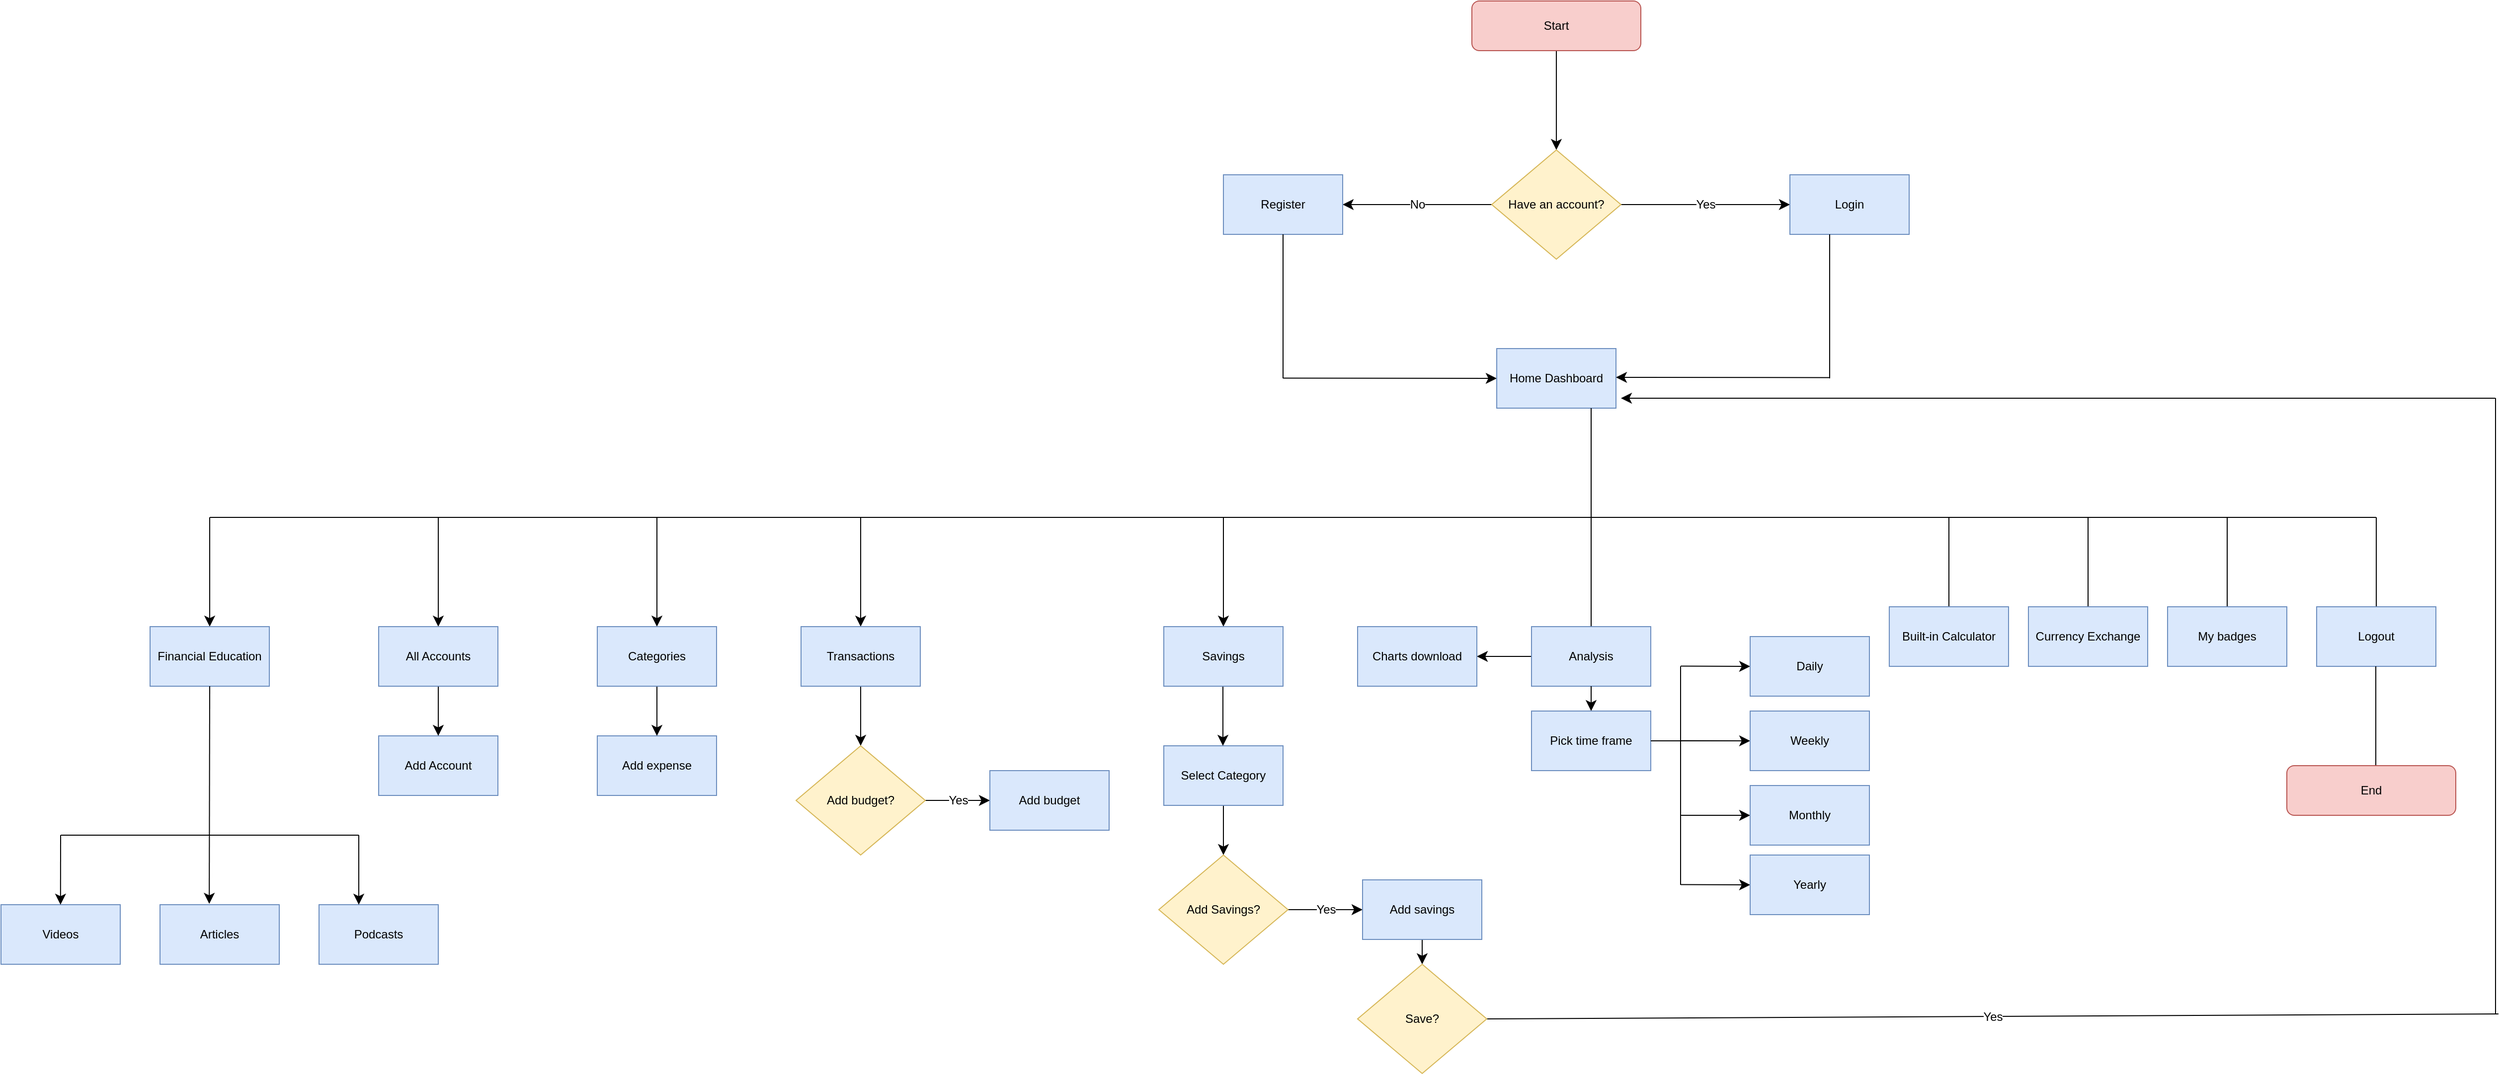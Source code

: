 <mxfile version="26.1.1">
  <diagram name="Page-1" id="t8hOuBsWLFm7wDWejeqC">
    <mxGraphModel dx="6669" dy="2351" grid="1" gridSize="10" guides="1" tooltips="1" connect="1" arrows="1" fold="1" page="0" pageScale="1" pageWidth="850" pageHeight="1100" math="0" shadow="0">
      <root>
        <mxCell id="0" />
        <mxCell id="1" parent="0" />
        <mxCell id="HX4Neu3e52eezReKFDbQ-5" value="" style="edgeStyle=none;curved=1;rounded=0;orthogonalLoop=1;jettySize=auto;html=1;fontSize=12;startSize=8;endSize=8;" edge="1" parent="1" source="HX4Neu3e52eezReKFDbQ-3" target="HX4Neu3e52eezReKFDbQ-4">
          <mxGeometry relative="1" as="geometry" />
        </mxCell>
        <mxCell id="HX4Neu3e52eezReKFDbQ-3" value="Start" style="rounded=1;whiteSpace=wrap;html=1;fillColor=#f8cecc;strokeColor=#b85450;" vertex="1" parent="1">
          <mxGeometry x="-810" y="-400" width="170" height="50" as="geometry" />
        </mxCell>
        <mxCell id="HX4Neu3e52eezReKFDbQ-8" value="No" style="edgeStyle=none;curved=1;rounded=0;orthogonalLoop=1;jettySize=auto;html=1;exitX=0;exitY=0.5;exitDx=0;exitDy=0;entryX=1;entryY=0.5;entryDx=0;entryDy=0;fontSize=12;startSize=8;endSize=8;" edge="1" parent="1" source="HX4Neu3e52eezReKFDbQ-4" target="HX4Neu3e52eezReKFDbQ-7">
          <mxGeometry relative="1" as="geometry" />
        </mxCell>
        <mxCell id="HX4Neu3e52eezReKFDbQ-10" value="Yes" style="edgeStyle=none;curved=1;rounded=0;orthogonalLoop=1;jettySize=auto;html=1;exitX=1;exitY=0.5;exitDx=0;exitDy=0;entryX=0;entryY=0.5;entryDx=0;entryDy=0;fontSize=12;startSize=8;endSize=8;" edge="1" parent="1" source="HX4Neu3e52eezReKFDbQ-4" target="HX4Neu3e52eezReKFDbQ-9">
          <mxGeometry relative="1" as="geometry" />
        </mxCell>
        <mxCell id="HX4Neu3e52eezReKFDbQ-4" value="Have an account?" style="rhombus;whiteSpace=wrap;html=1;fillColor=#fff2cc;strokeColor=#d6b656;" vertex="1" parent="1">
          <mxGeometry x="-790" y="-250" width="130" height="110" as="geometry" />
        </mxCell>
        <mxCell id="HX4Neu3e52eezReKFDbQ-7" value="Register" style="rounded=0;whiteSpace=wrap;html=1;fillColor=#dae8fc;strokeColor=#6c8ebf;" vertex="1" parent="1">
          <mxGeometry x="-1060" y="-225" width="120" height="60" as="geometry" />
        </mxCell>
        <mxCell id="HX4Neu3e52eezReKFDbQ-9" value="Login" style="rounded=0;whiteSpace=wrap;html=1;fillColor=#dae8fc;strokeColor=#6c8ebf;" vertex="1" parent="1">
          <mxGeometry x="-490" y="-225" width="120" height="60" as="geometry" />
        </mxCell>
        <mxCell id="HX4Neu3e52eezReKFDbQ-15" style="edgeStyle=none;curved=1;rounded=0;orthogonalLoop=1;jettySize=auto;html=1;exitX=0;exitY=0.5;exitDx=0;exitDy=0;fontSize=12;startSize=8;endSize=8;startArrow=classic;startFill=1;endArrow=none;" edge="1" parent="1" source="HX4Neu3e52eezReKFDbQ-12">
          <mxGeometry relative="1" as="geometry">
            <mxPoint x="-1000.0" y="-20.25" as="targetPoint" />
          </mxGeometry>
        </mxCell>
        <mxCell id="HX4Neu3e52eezReKFDbQ-50" style="edgeStyle=none;curved=1;rounded=0;orthogonalLoop=1;jettySize=auto;html=1;exitX=0.75;exitY=1;exitDx=0;exitDy=0;fontSize=12;startSize=8;endSize=8;startArrow=none;startFill=0;endArrow=none;" edge="1" parent="1">
          <mxGeometry relative="1" as="geometry">
            <mxPoint x="220" y="620" as="targetPoint" />
            <mxPoint x="220" as="sourcePoint" />
          </mxGeometry>
        </mxCell>
        <mxCell id="HX4Neu3e52eezReKFDbQ-12" value="Home Dashboard" style="rounded=0;whiteSpace=wrap;html=1;fillColor=#dae8fc;strokeColor=#6c8ebf;" vertex="1" parent="1">
          <mxGeometry x="-785" y="-50" width="120" height="60" as="geometry" />
        </mxCell>
        <mxCell id="HX4Neu3e52eezReKFDbQ-14" value="" style="endArrow=none;html=1;rounded=0;fontSize=12;startSize=8;endSize=8;curved=1;entryX=0.5;entryY=1;entryDx=0;entryDy=0;" edge="1" parent="1" target="HX4Neu3e52eezReKFDbQ-7">
          <mxGeometry width="50" height="50" relative="1" as="geometry">
            <mxPoint x="-1000" y="-20" as="sourcePoint" />
            <mxPoint x="-1000" y="-170" as="targetPoint" />
          </mxGeometry>
        </mxCell>
        <mxCell id="HX4Neu3e52eezReKFDbQ-16" style="edgeStyle=none;curved=1;rounded=0;orthogonalLoop=1;jettySize=auto;html=1;exitX=0;exitY=0.5;exitDx=0;exitDy=0;fontSize=12;startSize=8;endSize=8;startArrow=none;startFill=0;endArrow=classic;endFill=1;" edge="1" parent="1">
          <mxGeometry relative="1" as="geometry">
            <mxPoint x="-665.0" y="-21" as="targetPoint" />
            <mxPoint x="-450" y="-20.75" as="sourcePoint" />
          </mxGeometry>
        </mxCell>
        <mxCell id="HX4Neu3e52eezReKFDbQ-17" value="" style="endArrow=none;html=1;rounded=0;fontSize=12;startSize=8;endSize=8;curved=1;entryX=0.5;entryY=1;entryDx=0;entryDy=0;" edge="1" parent="1">
          <mxGeometry width="50" height="50" relative="1" as="geometry">
            <mxPoint x="-450" y="-20" as="sourcePoint" />
            <mxPoint x="-450" y="-165" as="targetPoint" />
          </mxGeometry>
        </mxCell>
        <mxCell id="HX4Neu3e52eezReKFDbQ-18" value="" style="endArrow=none;html=1;rounded=0;fontSize=12;startSize=8;endSize=8;curved=1;entryX=0.5;entryY=1;entryDx=0;entryDy=0;exitX=0.5;exitY=0;exitDx=0;exitDy=0;" edge="1" parent="1" source="HX4Neu3e52eezReKFDbQ-53">
          <mxGeometry width="50" height="50" relative="1" as="geometry">
            <mxPoint x="-690" y="120" as="sourcePoint" />
            <mxPoint x="-690" y="10" as="targetPoint" />
          </mxGeometry>
        </mxCell>
        <mxCell id="HX4Neu3e52eezReKFDbQ-19" style="edgeStyle=none;curved=1;rounded=0;orthogonalLoop=1;jettySize=auto;html=1;fontSize=12;startSize=8;endSize=8;startArrow=none;startFill=0;endArrow=none;" edge="1" parent="1">
          <mxGeometry relative="1" as="geometry">
            <mxPoint x="-2080" y="120" as="targetPoint" />
            <mxPoint x="100" y="120" as="sourcePoint" />
          </mxGeometry>
        </mxCell>
        <mxCell id="HX4Neu3e52eezReKFDbQ-20" value="" style="endArrow=none;html=1;rounded=0;fontSize=12;startSize=8;endSize=8;curved=1;entryX=0.5;entryY=1;entryDx=0;entryDy=0;endFill=1;startFill=1;startArrow=classic;" edge="1" parent="1">
          <mxGeometry width="50" height="50" relative="1" as="geometry">
            <mxPoint x="-1850" y="230" as="sourcePoint" />
            <mxPoint x="-1850" y="120" as="targetPoint" />
          </mxGeometry>
        </mxCell>
        <mxCell id="HX4Neu3e52eezReKFDbQ-21" value="Add Account" style="rounded=0;whiteSpace=wrap;html=1;fillColor=#dae8fc;strokeColor=#6c8ebf;" vertex="1" parent="1">
          <mxGeometry x="-1910" y="340" width="120" height="60" as="geometry" />
        </mxCell>
        <mxCell id="HX4Neu3e52eezReKFDbQ-25" value="" style="edgeStyle=none;curved=1;rounded=0;orthogonalLoop=1;jettySize=auto;html=1;fontSize=12;startSize=8;endSize=8;" edge="1" parent="1" source="HX4Neu3e52eezReKFDbQ-22" target="HX4Neu3e52eezReKFDbQ-21">
          <mxGeometry relative="1" as="geometry" />
        </mxCell>
        <mxCell id="HX4Neu3e52eezReKFDbQ-22" value="All Accounts" style="rounded=0;whiteSpace=wrap;html=1;fillColor=#dae8fc;strokeColor=#6c8ebf;" vertex="1" parent="1">
          <mxGeometry x="-1910" y="230" width="120" height="60" as="geometry" />
        </mxCell>
        <mxCell id="HX4Neu3e52eezReKFDbQ-26" value="" style="endArrow=none;html=1;rounded=0;fontSize=12;startSize=8;endSize=8;curved=1;entryX=0.5;entryY=1;entryDx=0;entryDy=0;endFill=1;startFill=1;startArrow=classic;" edge="1" parent="1">
          <mxGeometry width="50" height="50" relative="1" as="geometry">
            <mxPoint x="-1630" y="230" as="sourcePoint" />
            <mxPoint x="-1630" y="120" as="targetPoint" />
          </mxGeometry>
        </mxCell>
        <mxCell id="HX4Neu3e52eezReKFDbQ-27" value="Add expense" style="rounded=0;whiteSpace=wrap;html=1;fillColor=#dae8fc;strokeColor=#6c8ebf;" vertex="1" parent="1">
          <mxGeometry x="-1690" y="340" width="120" height="60" as="geometry" />
        </mxCell>
        <mxCell id="HX4Neu3e52eezReKFDbQ-28" value="" style="edgeStyle=none;curved=1;rounded=0;orthogonalLoop=1;jettySize=auto;html=1;fontSize=12;startSize=8;endSize=8;" edge="1" parent="1" source="HX4Neu3e52eezReKFDbQ-29" target="HX4Neu3e52eezReKFDbQ-27">
          <mxGeometry relative="1" as="geometry" />
        </mxCell>
        <mxCell id="HX4Neu3e52eezReKFDbQ-29" value="Categories" style="rounded=0;whiteSpace=wrap;html=1;fillColor=#dae8fc;strokeColor=#6c8ebf;" vertex="1" parent="1">
          <mxGeometry x="-1690" y="230" width="120" height="60" as="geometry" />
        </mxCell>
        <mxCell id="HX4Neu3e52eezReKFDbQ-30" value="" style="endArrow=none;html=1;rounded=0;fontSize=12;startSize=8;endSize=8;curved=1;entryX=0.5;entryY=1;entryDx=0;entryDy=0;endFill=1;startFill=1;startArrow=classic;" edge="1" parent="1">
          <mxGeometry width="50" height="50" relative="1" as="geometry">
            <mxPoint x="-1425" y="230" as="sourcePoint" />
            <mxPoint x="-1425" y="120" as="targetPoint" />
          </mxGeometry>
        </mxCell>
        <mxCell id="HX4Neu3e52eezReKFDbQ-36" value="Yes" style="edgeStyle=none;curved=1;rounded=0;orthogonalLoop=1;jettySize=auto;html=1;fontSize=12;startSize=8;endSize=8;startArrow=classic;startFill=1;endArrow=none;" edge="1" parent="1" source="HX4Neu3e52eezReKFDbQ-31" target="HX4Neu3e52eezReKFDbQ-34">
          <mxGeometry relative="1" as="geometry" />
        </mxCell>
        <mxCell id="HX4Neu3e52eezReKFDbQ-31" value="Add budget" style="rounded=0;whiteSpace=wrap;html=1;fillColor=#dae8fc;strokeColor=#6c8ebf;" vertex="1" parent="1">
          <mxGeometry x="-1295" y="375" width="120" height="60" as="geometry" />
        </mxCell>
        <mxCell id="HX4Neu3e52eezReKFDbQ-35" value="" style="edgeStyle=none;curved=1;rounded=0;orthogonalLoop=1;jettySize=auto;html=1;fontSize=12;startSize=8;endSize=8;" edge="1" parent="1" source="HX4Neu3e52eezReKFDbQ-33" target="HX4Neu3e52eezReKFDbQ-34">
          <mxGeometry relative="1" as="geometry" />
        </mxCell>
        <mxCell id="HX4Neu3e52eezReKFDbQ-33" value="Transactions" style="rounded=0;whiteSpace=wrap;html=1;fillColor=#dae8fc;strokeColor=#6c8ebf;" vertex="1" parent="1">
          <mxGeometry x="-1485" y="230" width="120" height="60" as="geometry" />
        </mxCell>
        <mxCell id="HX4Neu3e52eezReKFDbQ-34" value="Add budget?" style="rhombus;whiteSpace=wrap;html=1;fillColor=#fff2cc;strokeColor=#d6b656;" vertex="1" parent="1">
          <mxGeometry x="-1490" y="350" width="130" height="110" as="geometry" />
        </mxCell>
        <mxCell id="HX4Neu3e52eezReKFDbQ-37" value="" style="endArrow=none;html=1;rounded=0;fontSize=12;startSize=8;endSize=8;curved=1;entryX=0.5;entryY=1;entryDx=0;entryDy=0;endFill=1;startFill=1;startArrow=classic;" edge="1" parent="1">
          <mxGeometry width="50" height="50" relative="1" as="geometry">
            <mxPoint x="-1060" y="230" as="sourcePoint" />
            <mxPoint x="-1060" y="120" as="targetPoint" />
          </mxGeometry>
        </mxCell>
        <mxCell id="HX4Neu3e52eezReKFDbQ-38" value="Yes" style="edgeStyle=none;curved=1;rounded=0;orthogonalLoop=1;jettySize=auto;html=1;fontSize=12;startSize=8;endSize=8;startArrow=classic;startFill=1;endArrow=none;" edge="1" parent="1" source="HX4Neu3e52eezReKFDbQ-44" target="HX4Neu3e52eezReKFDbQ-42">
          <mxGeometry relative="1" as="geometry">
            <mxPoint x="-925" y="515" as="sourcePoint" />
          </mxGeometry>
        </mxCell>
        <mxCell id="HX4Neu3e52eezReKFDbQ-43" value="" style="edgeStyle=none;curved=1;rounded=0;orthogonalLoop=1;jettySize=auto;html=1;fontSize=12;startSize=8;endSize=8;" edge="1" parent="1" source="HX4Neu3e52eezReKFDbQ-39" target="HX4Neu3e52eezReKFDbQ-42">
          <mxGeometry relative="1" as="geometry" />
        </mxCell>
        <mxCell id="HX4Neu3e52eezReKFDbQ-39" value="Select Category" style="rounded=0;whiteSpace=wrap;html=1;fillColor=#dae8fc;strokeColor=#6c8ebf;" vertex="1" parent="1">
          <mxGeometry x="-1120" y="350" width="120" height="60" as="geometry" />
        </mxCell>
        <mxCell id="HX4Neu3e52eezReKFDbQ-40" value="" style="edgeStyle=none;curved=1;rounded=0;orthogonalLoop=1;jettySize=auto;html=1;fontSize=12;startSize=8;endSize=8;" edge="1" parent="1">
          <mxGeometry relative="1" as="geometry">
            <mxPoint x="-1060.5" y="290" as="sourcePoint" />
            <mxPoint x="-1060.5" y="350" as="targetPoint" />
          </mxGeometry>
        </mxCell>
        <mxCell id="HX4Neu3e52eezReKFDbQ-41" value="Savings" style="rounded=0;whiteSpace=wrap;html=1;fillColor=#dae8fc;strokeColor=#6c8ebf;" vertex="1" parent="1">
          <mxGeometry x="-1120" y="230" width="120" height="60" as="geometry" />
        </mxCell>
        <mxCell id="HX4Neu3e52eezReKFDbQ-42" value="Add Savings?" style="rhombus;whiteSpace=wrap;html=1;fillColor=#fff2cc;strokeColor=#d6b656;" vertex="1" parent="1">
          <mxGeometry x="-1125" y="460" width="130" height="110" as="geometry" />
        </mxCell>
        <mxCell id="HX4Neu3e52eezReKFDbQ-46" style="edgeStyle=none;curved=1;rounded=0;orthogonalLoop=1;jettySize=auto;html=1;exitX=0.5;exitY=1;exitDx=0;exitDy=0;entryX=0.5;entryY=0;entryDx=0;entryDy=0;fontSize=12;startSize=8;endSize=8;" edge="1" parent="1" source="HX4Neu3e52eezReKFDbQ-44" target="HX4Neu3e52eezReKFDbQ-45">
          <mxGeometry relative="1" as="geometry" />
        </mxCell>
        <mxCell id="HX4Neu3e52eezReKFDbQ-44" value="Add savings" style="rounded=0;whiteSpace=wrap;html=1;fillColor=#dae8fc;strokeColor=#6c8ebf;" vertex="1" parent="1">
          <mxGeometry x="-920" y="485" width="120" height="60" as="geometry" />
        </mxCell>
        <mxCell id="HX4Neu3e52eezReKFDbQ-51" value="Yes" style="edgeStyle=none;curved=1;rounded=0;orthogonalLoop=1;jettySize=auto;html=1;exitX=1;exitY=0.5;exitDx=0;exitDy=0;fontSize=12;startSize=8;endSize=8;endArrow=none;startFill=0;" edge="1" parent="1" source="HX4Neu3e52eezReKFDbQ-45">
          <mxGeometry relative="1" as="geometry">
            <mxPoint x="223" y="620" as="targetPoint" />
          </mxGeometry>
        </mxCell>
        <mxCell id="HX4Neu3e52eezReKFDbQ-45" value="Save?" style="rhombus;whiteSpace=wrap;html=1;fillColor=#fff2cc;strokeColor=#d6b656;" vertex="1" parent="1">
          <mxGeometry x="-925" y="570" width="130" height="110" as="geometry" />
        </mxCell>
        <mxCell id="HX4Neu3e52eezReKFDbQ-52" style="edgeStyle=none;curved=1;rounded=0;orthogonalLoop=1;jettySize=auto;html=1;fontSize=12;startSize=8;endSize=8;startArrow=classic;startFill=1;endArrow=none;" edge="1" parent="1">
          <mxGeometry relative="1" as="geometry">
            <mxPoint x="220" as="targetPoint" />
            <mxPoint x="-660" as="sourcePoint" />
          </mxGeometry>
        </mxCell>
        <mxCell id="HX4Neu3e52eezReKFDbQ-98" value="" style="edgeStyle=none;curved=1;rounded=0;orthogonalLoop=1;jettySize=auto;html=1;fontSize=12;startSize=8;endSize=8;" edge="1" parent="1" source="HX4Neu3e52eezReKFDbQ-53" target="HX4Neu3e52eezReKFDbQ-97">
          <mxGeometry relative="1" as="geometry" />
        </mxCell>
        <mxCell id="HX4Neu3e52eezReKFDbQ-53" value="Analysis" style="rounded=0;whiteSpace=wrap;html=1;fillColor=#dae8fc;strokeColor=#6c8ebf;" vertex="1" parent="1">
          <mxGeometry x="-750" y="230" width="120" height="60" as="geometry" />
        </mxCell>
        <mxCell id="HX4Neu3e52eezReKFDbQ-54" style="edgeStyle=none;curved=1;rounded=0;orthogonalLoop=1;jettySize=auto;html=1;exitX=0.5;exitY=1;exitDx=0;exitDy=0;entryX=0.5;entryY=0;entryDx=0;entryDy=0;fontSize=12;startSize=8;endSize=8;" edge="1" parent="1">
          <mxGeometry relative="1" as="geometry">
            <mxPoint x="-690" y="290" as="sourcePoint" />
            <mxPoint x="-690" y="315.0" as="targetPoint" />
          </mxGeometry>
        </mxCell>
        <mxCell id="HX4Neu3e52eezReKFDbQ-76" style="edgeStyle=none;curved=1;rounded=0;orthogonalLoop=1;jettySize=auto;html=1;exitX=0;exitY=0.5;exitDx=0;exitDy=0;fontSize=12;startSize=8;endSize=8;endArrow=none;startFill=1;startArrow=classic;" edge="1" parent="1" source="HX4Neu3e52eezReKFDbQ-56">
          <mxGeometry relative="1" as="geometry">
            <mxPoint x="-600.0" y="269.69" as="targetPoint" />
          </mxGeometry>
        </mxCell>
        <mxCell id="HX4Neu3e52eezReKFDbQ-56" value="Daily" style="rounded=0;whiteSpace=wrap;html=1;fillColor=#dae8fc;strokeColor=#6c8ebf;" vertex="1" parent="1">
          <mxGeometry x="-530" y="240" width="120" height="60" as="geometry" />
        </mxCell>
        <mxCell id="HX4Neu3e52eezReKFDbQ-75" style="edgeStyle=none;curved=1;rounded=0;orthogonalLoop=1;jettySize=auto;html=1;exitX=0;exitY=0.5;exitDx=0;exitDy=0;fontSize=12;startSize=8;endSize=8;endArrow=none;startFill=1;startArrow=classic;" edge="1" parent="1" source="HX4Neu3e52eezReKFDbQ-57">
          <mxGeometry relative="1" as="geometry">
            <mxPoint x="-600.0" y="344.862" as="targetPoint" />
          </mxGeometry>
        </mxCell>
        <mxCell id="HX4Neu3e52eezReKFDbQ-57" value="Weekly" style="rounded=0;whiteSpace=wrap;html=1;fillColor=#dae8fc;strokeColor=#6c8ebf;" vertex="1" parent="1">
          <mxGeometry x="-530" y="315" width="120" height="60" as="geometry" />
        </mxCell>
        <mxCell id="HX4Neu3e52eezReKFDbQ-73" style="edgeStyle=none;curved=1;rounded=0;orthogonalLoop=1;jettySize=auto;html=1;exitX=0;exitY=0.5;exitDx=0;exitDy=0;fontSize=12;startSize=8;endSize=8;endArrow=none;startFill=1;startArrow=classic;" edge="1" parent="1" source="HX4Neu3e52eezReKFDbQ-58">
          <mxGeometry relative="1" as="geometry">
            <mxPoint x="-600.0" y="420.034" as="targetPoint" />
          </mxGeometry>
        </mxCell>
        <mxCell id="HX4Neu3e52eezReKFDbQ-58" value="Monthly" style="rounded=0;whiteSpace=wrap;html=1;fillColor=#dae8fc;strokeColor=#6c8ebf;" vertex="1" parent="1">
          <mxGeometry x="-530" y="390" width="120" height="60" as="geometry" />
        </mxCell>
        <mxCell id="HX4Neu3e52eezReKFDbQ-74" style="edgeStyle=none;curved=1;rounded=0;orthogonalLoop=1;jettySize=auto;html=1;exitX=0;exitY=0.5;exitDx=0;exitDy=0;fontSize=12;startSize=8;endSize=8;endArrow=none;startFill=1;startArrow=classic;" edge="1" parent="1" source="HX4Neu3e52eezReKFDbQ-59">
          <mxGeometry relative="1" as="geometry">
            <mxPoint x="-600.0" y="489.69" as="targetPoint" />
          </mxGeometry>
        </mxCell>
        <mxCell id="HX4Neu3e52eezReKFDbQ-59" value="Yearly" style="rounded=0;whiteSpace=wrap;html=1;fillColor=#dae8fc;strokeColor=#6c8ebf;" vertex="1" parent="1">
          <mxGeometry x="-530" y="460" width="120" height="60" as="geometry" />
        </mxCell>
        <mxCell id="HX4Neu3e52eezReKFDbQ-64" value="Pick time frame" style="rounded=0;whiteSpace=wrap;html=1;fillColor=#dae8fc;strokeColor=#6c8ebf;" vertex="1" parent="1">
          <mxGeometry x="-750" y="315" width="120" height="60" as="geometry" />
        </mxCell>
        <mxCell id="HX4Neu3e52eezReKFDbQ-67" value="" style="endArrow=none;html=1;rounded=0;fontSize=12;startSize=8;endSize=8;curved=1;exitX=1;exitY=0.5;exitDx=0;exitDy=0;" edge="1" parent="1" source="HX4Neu3e52eezReKFDbQ-64">
          <mxGeometry width="50" height="50" relative="1" as="geometry">
            <mxPoint x="-660" y="345.21" as="sourcePoint" />
            <mxPoint x="-540" y="345" as="targetPoint" />
          </mxGeometry>
        </mxCell>
        <mxCell id="HX4Neu3e52eezReKFDbQ-71" value="" style="endArrow=none;html=1;rounded=0;fontSize=12;startSize=8;endSize=8;curved=1;" edge="1" parent="1">
          <mxGeometry width="50" height="50" relative="1" as="geometry">
            <mxPoint x="-600" y="490" as="sourcePoint" />
            <mxPoint x="-600" y="270" as="targetPoint" />
          </mxGeometry>
        </mxCell>
        <mxCell id="HX4Neu3e52eezReKFDbQ-77" value="" style="endArrow=none;html=1;rounded=0;fontSize=12;startSize=8;endSize=8;curved=1;exitX=0.5;exitY=0;exitDx=0;exitDy=0;" edge="1" parent="1">
          <mxGeometry width="50" height="50" relative="1" as="geometry">
            <mxPoint x="-330" y="220" as="sourcePoint" />
            <mxPoint x="-330" y="120" as="targetPoint" />
          </mxGeometry>
        </mxCell>
        <mxCell id="HX4Neu3e52eezReKFDbQ-78" value="Built-in Calculator" style="rounded=0;whiteSpace=wrap;html=1;fillColor=#dae8fc;strokeColor=#6c8ebf;" vertex="1" parent="1">
          <mxGeometry x="-390" y="210" width="120" height="60" as="geometry" />
        </mxCell>
        <mxCell id="HX4Neu3e52eezReKFDbQ-79" value="" style="endArrow=none;html=1;rounded=0;fontSize=12;startSize=8;endSize=8;curved=1;exitX=0.5;exitY=0;exitDx=0;exitDy=0;" edge="1" parent="1">
          <mxGeometry width="50" height="50" relative="1" as="geometry">
            <mxPoint x="-190" y="220" as="sourcePoint" />
            <mxPoint x="-190" y="120" as="targetPoint" />
          </mxGeometry>
        </mxCell>
        <mxCell id="HX4Neu3e52eezReKFDbQ-80" value="Currency Exchange" style="rounded=0;whiteSpace=wrap;html=1;fillColor=#dae8fc;strokeColor=#6c8ebf;" vertex="1" parent="1">
          <mxGeometry x="-250" y="210" width="120" height="60" as="geometry" />
        </mxCell>
        <mxCell id="HX4Neu3e52eezReKFDbQ-85" value="" style="endArrow=none;html=1;rounded=0;fontSize=12;startSize=8;endSize=8;curved=1;entryX=0.5;entryY=1;entryDx=0;entryDy=0;endFill=1;startFill=1;startArrow=classic;" edge="1" parent="1">
          <mxGeometry width="50" height="50" relative="1" as="geometry">
            <mxPoint x="-2080" y="230" as="sourcePoint" />
            <mxPoint x="-2080" y="120" as="targetPoint" />
          </mxGeometry>
        </mxCell>
        <mxCell id="HX4Neu3e52eezReKFDbQ-88" value="Financial Education" style="rounded=0;whiteSpace=wrap;html=1;fillColor=#dae8fc;strokeColor=#6c8ebf;" vertex="1" parent="1">
          <mxGeometry x="-2140" y="230" width="120" height="60" as="geometry" />
        </mxCell>
        <mxCell id="HX4Neu3e52eezReKFDbQ-89" value="Videos" style="rounded=0;whiteSpace=wrap;html=1;fillColor=#dae8fc;strokeColor=#6c8ebf;" vertex="1" parent="1">
          <mxGeometry x="-2290" y="510" width="120" height="60" as="geometry" />
        </mxCell>
        <mxCell id="HX4Neu3e52eezReKFDbQ-90" value="" style="edgeStyle=none;curved=1;rounded=0;orthogonalLoop=1;jettySize=auto;html=1;fontSize=12;startSize=8;endSize=8;endArrow=classic;startFill=0;entryX=0.413;entryY=-0.015;entryDx=0;entryDy=0;entryPerimeter=0;endFill=1;" edge="1" parent="1" target="HX4Neu3e52eezReKFDbQ-92">
          <mxGeometry relative="1" as="geometry">
            <mxPoint x="-2080" y="290" as="sourcePoint" />
            <mxPoint x="-2080" y="440" as="targetPoint" />
          </mxGeometry>
        </mxCell>
        <mxCell id="HX4Neu3e52eezReKFDbQ-91" value="" style="endArrow=none;html=1;rounded=0;fontSize=12;startSize=8;endSize=8;curved=1;" edge="1" parent="1">
          <mxGeometry width="50" height="50" relative="1" as="geometry">
            <mxPoint x="-2230" y="440" as="sourcePoint" />
            <mxPoint x="-1930" y="440" as="targetPoint" />
          </mxGeometry>
        </mxCell>
        <mxCell id="HX4Neu3e52eezReKFDbQ-92" value="Articles" style="rounded=0;whiteSpace=wrap;html=1;fillColor=#dae8fc;strokeColor=#6c8ebf;" vertex="1" parent="1">
          <mxGeometry x="-2130" y="510" width="120" height="60" as="geometry" />
        </mxCell>
        <mxCell id="HX4Neu3e52eezReKFDbQ-94" value="Podcasts" style="rounded=0;whiteSpace=wrap;html=1;fillColor=#dae8fc;strokeColor=#6c8ebf;" vertex="1" parent="1">
          <mxGeometry x="-1970" y="510" width="120" height="60" as="geometry" />
        </mxCell>
        <mxCell id="HX4Neu3e52eezReKFDbQ-95" value="" style="endArrow=classic;html=1;rounded=0;fontSize=12;startSize=8;endSize=8;curved=1;entryX=0.624;entryY=-0.067;entryDx=0;entryDy=0;entryPerimeter=0;" edge="1" parent="1">
          <mxGeometry width="50" height="50" relative="1" as="geometry">
            <mxPoint x="-2230" y="440" as="sourcePoint" />
            <mxPoint x="-2230.12" y="510" as="targetPoint" />
          </mxGeometry>
        </mxCell>
        <mxCell id="HX4Neu3e52eezReKFDbQ-96" value="" style="endArrow=classic;html=1;rounded=0;fontSize=12;startSize=8;endSize=8;curved=1;entryX=0.25;entryY=0.077;entryDx=0;entryDy=0;entryPerimeter=0;" edge="1" parent="1">
          <mxGeometry width="50" height="50" relative="1" as="geometry">
            <mxPoint x="-1930" y="440" as="sourcePoint" />
            <mxPoint x="-1930" y="510.0" as="targetPoint" />
          </mxGeometry>
        </mxCell>
        <mxCell id="HX4Neu3e52eezReKFDbQ-97" value="Charts download" style="rounded=0;whiteSpace=wrap;html=1;fillColor=#dae8fc;strokeColor=#6c8ebf;" vertex="1" parent="1">
          <mxGeometry x="-925" y="230" width="120" height="60" as="geometry" />
        </mxCell>
        <mxCell id="HX4Neu3e52eezReKFDbQ-102" value="" style="endArrow=none;html=1;rounded=0;fontSize=12;startSize=8;endSize=8;curved=1;exitX=0.5;exitY=0;exitDx=0;exitDy=0;" edge="1" parent="1">
          <mxGeometry width="50" height="50" relative="1" as="geometry">
            <mxPoint x="-50" y="220" as="sourcePoint" />
            <mxPoint x="-50" y="120" as="targetPoint" />
          </mxGeometry>
        </mxCell>
        <mxCell id="HX4Neu3e52eezReKFDbQ-103" value="My badges" style="rounded=0;whiteSpace=wrap;html=1;fillColor=#dae8fc;strokeColor=#6c8ebf;" vertex="1" parent="1">
          <mxGeometry x="-110" y="210" width="120" height="60" as="geometry" />
        </mxCell>
        <mxCell id="HX4Neu3e52eezReKFDbQ-107" value="" style="endArrow=none;html=1;rounded=0;fontSize=12;startSize=8;endSize=8;curved=1;exitX=0.5;exitY=0;exitDx=0;exitDy=0;" edge="1" parent="1">
          <mxGeometry width="50" height="50" relative="1" as="geometry">
            <mxPoint x="100" y="220" as="sourcePoint" />
            <mxPoint x="100" y="120" as="targetPoint" />
          </mxGeometry>
        </mxCell>
        <mxCell id="HX4Neu3e52eezReKFDbQ-108" value="Logout" style="rounded=0;whiteSpace=wrap;html=1;fillColor=#dae8fc;strokeColor=#6c8ebf;" vertex="1" parent="1">
          <mxGeometry x="40" y="210" width="120" height="60" as="geometry" />
        </mxCell>
        <mxCell id="HX4Neu3e52eezReKFDbQ-109" value="" style="endArrow=none;html=1;rounded=0;fontSize=12;startSize=8;endSize=8;curved=1;exitX=0.5;exitY=0;exitDx=0;exitDy=0;" edge="1" parent="1">
          <mxGeometry width="50" height="50" relative="1" as="geometry">
            <mxPoint x="99.52" y="370" as="sourcePoint" />
            <mxPoint x="99.52" y="270" as="targetPoint" />
          </mxGeometry>
        </mxCell>
        <mxCell id="HX4Neu3e52eezReKFDbQ-110" value="End" style="rounded=1;whiteSpace=wrap;html=1;fillColor=#f8cecc;strokeColor=#b85450;" vertex="1" parent="1">
          <mxGeometry x="10" y="370" width="170" height="50" as="geometry" />
        </mxCell>
      </root>
    </mxGraphModel>
  </diagram>
</mxfile>
